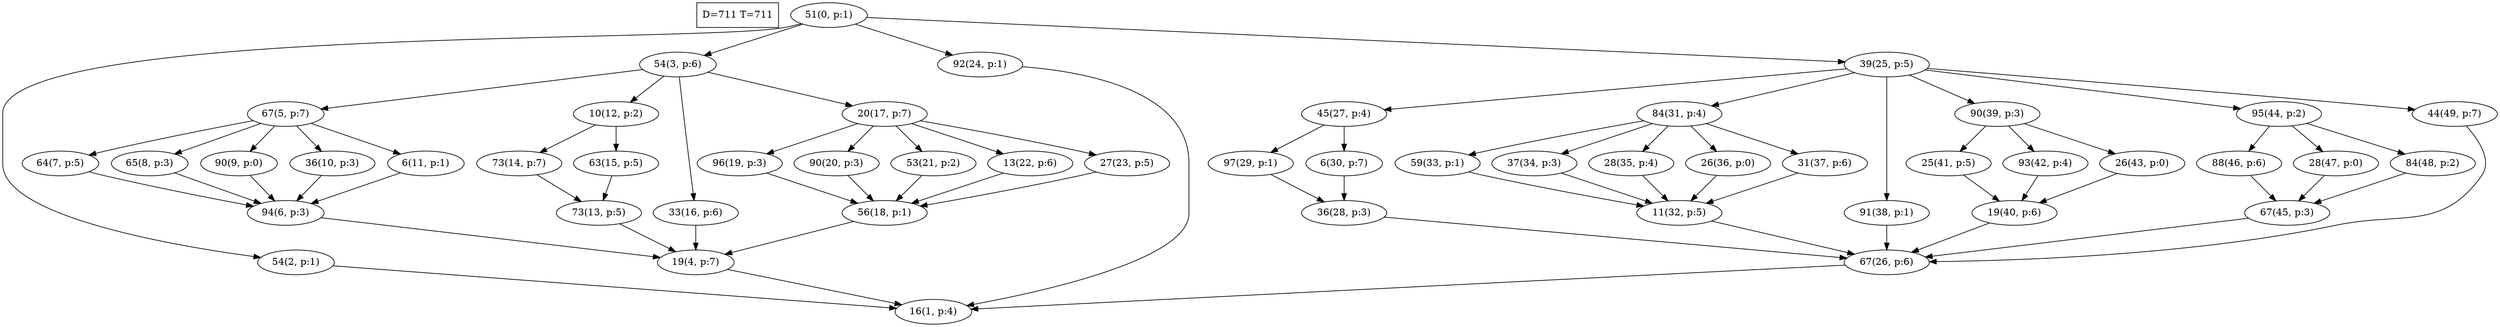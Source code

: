 digraph Task {
i [shape=box, label="D=711 T=711"]; 
0 [label="51(0, p:1)"];
1 [label="16(1, p:4)"];
2 [label="54(2, p:1)"];
3 [label="54(3, p:6)"];
4 [label="19(4, p:7)"];
5 [label="67(5, p:7)"];
6 [label="94(6, p:3)"];
7 [label="64(7, p:5)"];
8 [label="65(8, p:3)"];
9 [label="90(9, p:0)"];
10 [label="36(10, p:3)"];
11 [label="6(11, p:1)"];
12 [label="10(12, p:2)"];
13 [label="73(13, p:5)"];
14 [label="73(14, p:7)"];
15 [label="63(15, p:5)"];
16 [label="33(16, p:6)"];
17 [label="20(17, p:7)"];
18 [label="56(18, p:1)"];
19 [label="96(19, p:3)"];
20 [label="90(20, p:3)"];
21 [label="53(21, p:2)"];
22 [label="13(22, p:6)"];
23 [label="27(23, p:5)"];
24 [label="92(24, p:1)"];
25 [label="39(25, p:5)"];
26 [label="67(26, p:6)"];
27 [label="45(27, p:4)"];
28 [label="36(28, p:3)"];
29 [label="97(29, p:1)"];
30 [label="6(30, p:7)"];
31 [label="84(31, p:4)"];
32 [label="11(32, p:5)"];
33 [label="59(33, p:1)"];
34 [label="37(34, p:3)"];
35 [label="28(35, p:4)"];
36 [label="26(36, p:0)"];
37 [label="31(37, p:6)"];
38 [label="91(38, p:1)"];
39 [label="90(39, p:3)"];
40 [label="19(40, p:6)"];
41 [label="25(41, p:5)"];
42 [label="93(42, p:4)"];
43 [label="26(43, p:0)"];
44 [label="95(44, p:2)"];
45 [label="67(45, p:3)"];
46 [label="88(46, p:6)"];
47 [label="28(47, p:0)"];
48 [label="84(48, p:2)"];
49 [label="44(49, p:7)"];
0 -> 2;
0 -> 3;
0 -> 24;
0 -> 25;
2 -> 1;
3 -> 5;
3 -> 12;
3 -> 16;
3 -> 17;
4 -> 1;
5 -> 7;
5 -> 8;
5 -> 9;
5 -> 10;
5 -> 11;
6 -> 4;
7 -> 6;
8 -> 6;
9 -> 6;
10 -> 6;
11 -> 6;
12 -> 14;
12 -> 15;
13 -> 4;
14 -> 13;
15 -> 13;
16 -> 4;
17 -> 19;
17 -> 20;
17 -> 21;
17 -> 22;
17 -> 23;
18 -> 4;
19 -> 18;
20 -> 18;
21 -> 18;
22 -> 18;
23 -> 18;
24 -> 1;
25 -> 27;
25 -> 31;
25 -> 38;
25 -> 39;
25 -> 44;
25 -> 49;
26 -> 1;
27 -> 29;
27 -> 30;
28 -> 26;
29 -> 28;
30 -> 28;
31 -> 33;
31 -> 34;
31 -> 35;
31 -> 36;
31 -> 37;
32 -> 26;
33 -> 32;
34 -> 32;
35 -> 32;
36 -> 32;
37 -> 32;
38 -> 26;
39 -> 41;
39 -> 42;
39 -> 43;
40 -> 26;
41 -> 40;
42 -> 40;
43 -> 40;
44 -> 46;
44 -> 47;
44 -> 48;
45 -> 26;
46 -> 45;
47 -> 45;
48 -> 45;
49 -> 26;
}